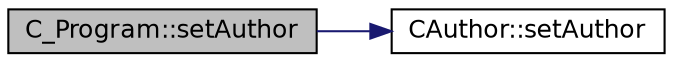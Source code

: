 digraph "C_Program::setAuthor"
{
 // LATEX_PDF_SIZE
  edge [fontname="Helvetica",fontsize="12",labelfontname="Helvetica",labelfontsize="12"];
  node [fontname="Helvetica",fontsize="12",shape=record];
  rankdir="LR";
  Node1 [label="C_Program::setAuthor",height=0.2,width=0.4,color="black", fillcolor="grey75", style="filled", fontcolor="black",tooltip=" "];
  Node1 -> Node2 [color="midnightblue",fontsize="12",style="solid",fontname="Helvetica"];
  Node2 [label="CAuthor::setAuthor",height=0.2,width=0.4,color="black", fillcolor="white", style="filled",URL="$class_c_author.html#a5069a895a018564d82f905ef9bc39b44",tooltip=" "];
}
